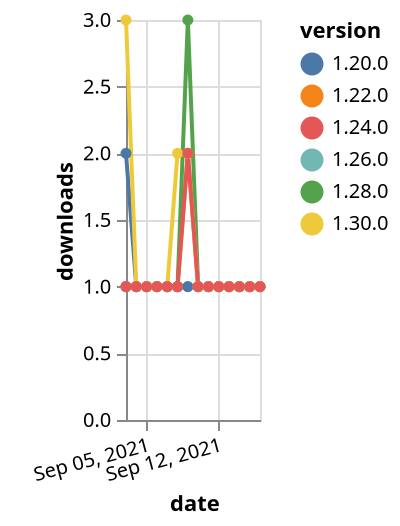 {"$schema": "https://vega.github.io/schema/vega-lite/v5.json", "description": "A simple bar chart with embedded data.", "data": {"values": [{"date": "2021-09-03", "total": 175, "delta": 1, "version": "1.22.0"}, {"date": "2021-09-04", "total": 176, "delta": 1, "version": "1.22.0"}, {"date": "2021-09-05", "total": 177, "delta": 1, "version": "1.22.0"}, {"date": "2021-09-06", "total": 178, "delta": 1, "version": "1.22.0"}, {"date": "2021-09-07", "total": 179, "delta": 1, "version": "1.22.0"}, {"date": "2021-09-08", "total": 180, "delta": 1, "version": "1.22.0"}, {"date": "2021-09-09", "total": 182, "delta": 2, "version": "1.22.0"}, {"date": "2021-09-10", "total": 183, "delta": 1, "version": "1.22.0"}, {"date": "2021-09-11", "total": 184, "delta": 1, "version": "1.22.0"}, {"date": "2021-09-12", "total": 185, "delta": 1, "version": "1.22.0"}, {"date": "2021-09-13", "total": 186, "delta": 1, "version": "1.22.0"}, {"date": "2021-09-14", "total": 187, "delta": 1, "version": "1.22.0"}, {"date": "2021-09-15", "total": 188, "delta": 1, "version": "1.22.0"}, {"date": "2021-09-16", "total": 189, "delta": 1, "version": "1.22.0"}, {"date": "2021-09-03", "total": 164, "delta": 1, "version": "1.28.0"}, {"date": "2021-09-04", "total": 165, "delta": 1, "version": "1.28.0"}, {"date": "2021-09-05", "total": 166, "delta": 1, "version": "1.28.0"}, {"date": "2021-09-06", "total": 167, "delta": 1, "version": "1.28.0"}, {"date": "2021-09-07", "total": 168, "delta": 1, "version": "1.28.0"}, {"date": "2021-09-08", "total": 169, "delta": 1, "version": "1.28.0"}, {"date": "2021-09-09", "total": 172, "delta": 3, "version": "1.28.0"}, {"date": "2021-09-10", "total": 173, "delta": 1, "version": "1.28.0"}, {"date": "2021-09-11", "total": 174, "delta": 1, "version": "1.28.0"}, {"date": "2021-09-12", "total": 175, "delta": 1, "version": "1.28.0"}, {"date": "2021-09-13", "total": 176, "delta": 1, "version": "1.28.0"}, {"date": "2021-09-14", "total": 177, "delta": 1, "version": "1.28.0"}, {"date": "2021-09-15", "total": 178, "delta": 1, "version": "1.28.0"}, {"date": "2021-09-16", "total": 179, "delta": 1, "version": "1.28.0"}, {"date": "2021-09-03", "total": 145, "delta": 1, "version": "1.26.0"}, {"date": "2021-09-04", "total": 146, "delta": 1, "version": "1.26.0"}, {"date": "2021-09-05", "total": 147, "delta": 1, "version": "1.26.0"}, {"date": "2021-09-06", "total": 148, "delta": 1, "version": "1.26.0"}, {"date": "2021-09-07", "total": 149, "delta": 1, "version": "1.26.0"}, {"date": "2021-09-08", "total": 150, "delta": 1, "version": "1.26.0"}, {"date": "2021-09-09", "total": 151, "delta": 1, "version": "1.26.0"}, {"date": "2021-09-10", "total": 152, "delta": 1, "version": "1.26.0"}, {"date": "2021-09-11", "total": 153, "delta": 1, "version": "1.26.0"}, {"date": "2021-09-12", "total": 154, "delta": 1, "version": "1.26.0"}, {"date": "2021-09-13", "total": 155, "delta": 1, "version": "1.26.0"}, {"date": "2021-09-14", "total": 156, "delta": 1, "version": "1.26.0"}, {"date": "2021-09-15", "total": 157, "delta": 1, "version": "1.26.0"}, {"date": "2021-09-16", "total": 158, "delta": 1, "version": "1.26.0"}, {"date": "2021-09-03", "total": 210, "delta": 2, "version": "1.20.0"}, {"date": "2021-09-04", "total": 211, "delta": 1, "version": "1.20.0"}, {"date": "2021-09-05", "total": 212, "delta": 1, "version": "1.20.0"}, {"date": "2021-09-06", "total": 213, "delta": 1, "version": "1.20.0"}, {"date": "2021-09-07", "total": 214, "delta": 1, "version": "1.20.0"}, {"date": "2021-09-08", "total": 215, "delta": 1, "version": "1.20.0"}, {"date": "2021-09-09", "total": 216, "delta": 1, "version": "1.20.0"}, {"date": "2021-09-10", "total": 217, "delta": 1, "version": "1.20.0"}, {"date": "2021-09-11", "total": 218, "delta": 1, "version": "1.20.0"}, {"date": "2021-09-12", "total": 219, "delta": 1, "version": "1.20.0"}, {"date": "2021-09-13", "total": 220, "delta": 1, "version": "1.20.0"}, {"date": "2021-09-14", "total": 221, "delta": 1, "version": "1.20.0"}, {"date": "2021-09-15", "total": 222, "delta": 1, "version": "1.20.0"}, {"date": "2021-09-16", "total": 223, "delta": 1, "version": "1.20.0"}, {"date": "2021-09-03", "total": 118, "delta": 3, "version": "1.30.0"}, {"date": "2021-09-04", "total": 119, "delta": 1, "version": "1.30.0"}, {"date": "2021-09-05", "total": 120, "delta": 1, "version": "1.30.0"}, {"date": "2021-09-06", "total": 121, "delta": 1, "version": "1.30.0"}, {"date": "2021-09-07", "total": 122, "delta": 1, "version": "1.30.0"}, {"date": "2021-09-08", "total": 124, "delta": 2, "version": "1.30.0"}, {"date": "2021-09-09", "total": 126, "delta": 2, "version": "1.30.0"}, {"date": "2021-09-10", "total": 127, "delta": 1, "version": "1.30.0"}, {"date": "2021-09-11", "total": 128, "delta": 1, "version": "1.30.0"}, {"date": "2021-09-12", "total": 129, "delta": 1, "version": "1.30.0"}, {"date": "2021-09-13", "total": 130, "delta": 1, "version": "1.30.0"}, {"date": "2021-09-14", "total": 131, "delta": 1, "version": "1.30.0"}, {"date": "2021-09-15", "total": 132, "delta": 1, "version": "1.30.0"}, {"date": "2021-09-16", "total": 133, "delta": 1, "version": "1.30.0"}, {"date": "2021-09-03", "total": 179, "delta": 1, "version": "1.24.0"}, {"date": "2021-09-04", "total": 180, "delta": 1, "version": "1.24.0"}, {"date": "2021-09-05", "total": 181, "delta": 1, "version": "1.24.0"}, {"date": "2021-09-06", "total": 182, "delta": 1, "version": "1.24.0"}, {"date": "2021-09-07", "total": 183, "delta": 1, "version": "1.24.0"}, {"date": "2021-09-08", "total": 184, "delta": 1, "version": "1.24.0"}, {"date": "2021-09-09", "total": 186, "delta": 2, "version": "1.24.0"}, {"date": "2021-09-10", "total": 187, "delta": 1, "version": "1.24.0"}, {"date": "2021-09-11", "total": 188, "delta": 1, "version": "1.24.0"}, {"date": "2021-09-12", "total": 189, "delta": 1, "version": "1.24.0"}, {"date": "2021-09-13", "total": 190, "delta": 1, "version": "1.24.0"}, {"date": "2021-09-14", "total": 191, "delta": 1, "version": "1.24.0"}, {"date": "2021-09-15", "total": 192, "delta": 1, "version": "1.24.0"}, {"date": "2021-09-16", "total": 193, "delta": 1, "version": "1.24.0"}]}, "width": "container", "mark": {"type": "line", "point": {"filled": true}}, "encoding": {"x": {"field": "date", "type": "temporal", "timeUnit": "yearmonthdate", "title": "date", "axis": {"labelAngle": -15}}, "y": {"field": "delta", "type": "quantitative", "title": "downloads"}, "color": {"field": "version", "type": "nominal"}, "tooltip": {"field": "delta"}}}
